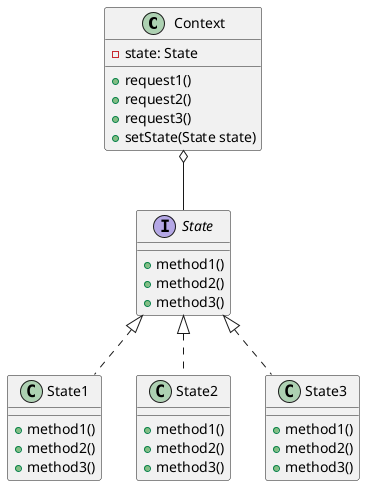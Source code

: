 @startuml
class Context {
    -state: State

    +request1()
    +request2()
    +request3()
    +setState(State state)
}

interface State {
    +method1()
    +method2()
    +method3()
}

class State1 {
    +method1()
    +method2()
    +method3()
}

class State2 {
    +method1()
    +method2()
    +method3()
}

class State3 {
    +method1()
    +method2()
    +method3()
}

Context o-- State
State <|.. State1
State <|.. State2
State <|.. State3
@enduml